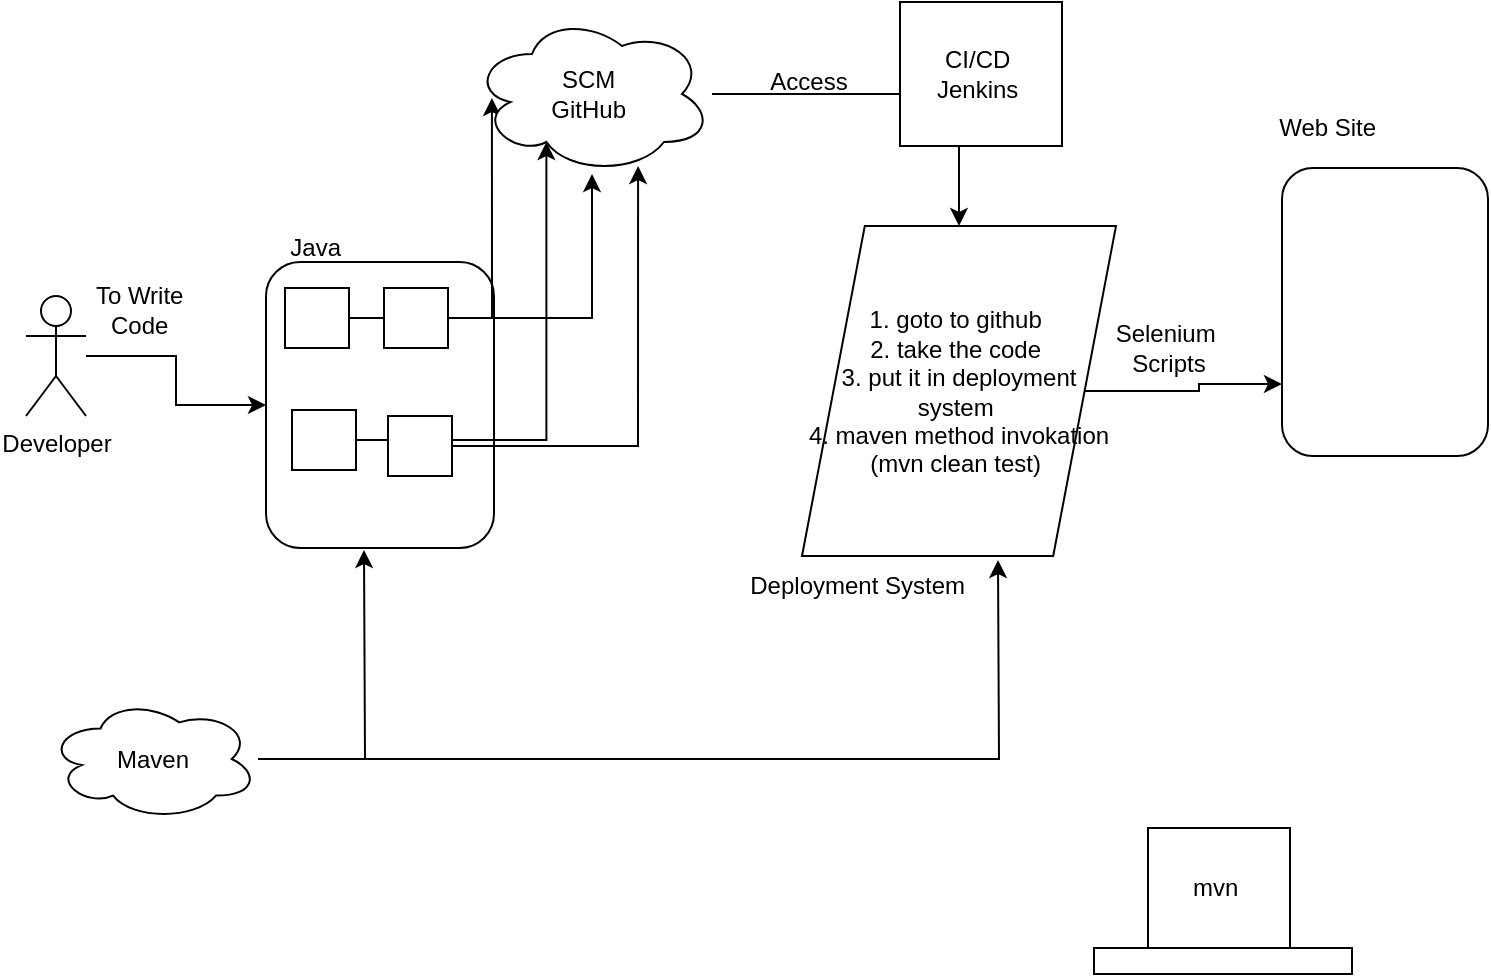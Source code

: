 <mxfile version="13.3.5" type="device"><diagram id="i6T_vu6Mx5NM532bL7gO" name="Page-1"><mxGraphModel dx="906" dy="552" grid="0" gridSize="10" guides="1" tooltips="1" connect="1" arrows="1" fold="1" page="1" pageScale="1" pageWidth="850" pageHeight="1100" math="0" shadow="0"><root><mxCell id="0"/><mxCell id="1" parent="0"/><mxCell id="cCRsk39HN9cEy2V1WEj1-28" style="edgeStyle=orthogonalEdgeStyle;rounded=0;orthogonalLoop=1;jettySize=auto;html=1;entryX=0;entryY=0.5;entryDx=0;entryDy=0;" edge="1" parent="1" source="cCRsk39HN9cEy2V1WEj1-1" target="cCRsk39HN9cEy2V1WEj1-2"><mxGeometry relative="1" as="geometry"/></mxCell><mxCell id="cCRsk39HN9cEy2V1WEj1-1" value="Developer" style="shape=umlActor;verticalLabelPosition=bottom;labelBackgroundColor=#ffffff;verticalAlign=top;html=1;outlineConnect=0;" vertex="1" parent="1"><mxGeometry x="82" y="167" width="30" height="60" as="geometry"/></mxCell><mxCell id="cCRsk39HN9cEy2V1WEj1-2" value="" style="rounded=1;whiteSpace=wrap;html=1;" vertex="1" parent="1"><mxGeometry x="202" y="150" width="114" height="143" as="geometry"/></mxCell><mxCell id="cCRsk39HN9cEy2V1WEj1-3" value="Java&amp;nbsp;" style="text;html=1;align=center;verticalAlign=middle;resizable=0;points=[];autosize=1;" vertex="1" parent="1"><mxGeometry x="208" y="134" width="39" height="18" as="geometry"/></mxCell><mxCell id="cCRsk39HN9cEy2V1WEj1-5" style="edgeStyle=orthogonalEdgeStyle;rounded=0;orthogonalLoop=1;jettySize=auto;html=1;" edge="1" parent="1" source="cCRsk39HN9cEy2V1WEj1-4"><mxGeometry relative="1" as="geometry"><mxPoint x="251" y="294" as="targetPoint"/></mxGeometry></mxCell><mxCell id="cCRsk39HN9cEy2V1WEj1-25" style="edgeStyle=orthogonalEdgeStyle;rounded=0;orthogonalLoop=1;jettySize=auto;html=1;" edge="1" parent="1" source="cCRsk39HN9cEy2V1WEj1-4"><mxGeometry relative="1" as="geometry"><mxPoint x="568" y="299" as="targetPoint"/></mxGeometry></mxCell><mxCell id="cCRsk39HN9cEy2V1WEj1-4" value="Maven" style="ellipse;shape=cloud;whiteSpace=wrap;html=1;" vertex="1" parent="1"><mxGeometry x="93" y="368" width="105" height="61" as="geometry"/></mxCell><mxCell id="cCRsk39HN9cEy2V1WEj1-7" value="" style="rounded=1;whiteSpace=wrap;html=1;" vertex="1" parent="1"><mxGeometry x="710" y="103" width="103" height="144" as="geometry"/></mxCell><mxCell id="cCRsk39HN9cEy2V1WEj1-8" value="Web Site&amp;nbsp;" style="text;html=1;align=center;verticalAlign=middle;resizable=0;points=[];autosize=1;" vertex="1" parent="1"><mxGeometry x="703" y="74" width="62" height="18" as="geometry"/></mxCell><mxCell id="cCRsk39HN9cEy2V1WEj1-15" style="edgeStyle=orthogonalEdgeStyle;rounded=0;orthogonalLoop=1;jettySize=auto;html=1;entryX=0.083;entryY=0.525;entryDx=0;entryDy=0;entryPerimeter=0;" edge="1" parent="1" source="cCRsk39HN9cEy2V1WEj1-10" target="cCRsk39HN9cEy2V1WEj1-14"><mxGeometry relative="1" as="geometry"/></mxCell><mxCell id="cCRsk39HN9cEy2V1WEj1-10" value="" style="rounded=0;whiteSpace=wrap;html=1;" vertex="1" parent="1"><mxGeometry x="211.5" y="163" width="32" height="30" as="geometry"/></mxCell><mxCell id="cCRsk39HN9cEy2V1WEj1-16" style="edgeStyle=orthogonalEdgeStyle;rounded=0;orthogonalLoop=1;jettySize=auto;html=1;" edge="1" parent="1" source="cCRsk39HN9cEy2V1WEj1-11" target="cCRsk39HN9cEy2V1WEj1-14"><mxGeometry relative="1" as="geometry"/></mxCell><mxCell id="cCRsk39HN9cEy2V1WEj1-11" value="" style="rounded=0;whiteSpace=wrap;html=1;" vertex="1" parent="1"><mxGeometry x="261" y="163" width="32" height="30" as="geometry"/></mxCell><mxCell id="cCRsk39HN9cEy2V1WEj1-17" style="edgeStyle=orthogonalEdgeStyle;rounded=0;orthogonalLoop=1;jettySize=auto;html=1;entryX=0.31;entryY=0.8;entryDx=0;entryDy=0;entryPerimeter=0;" edge="1" parent="1" source="cCRsk39HN9cEy2V1WEj1-12" target="cCRsk39HN9cEy2V1WEj1-14"><mxGeometry relative="1" as="geometry"/></mxCell><mxCell id="cCRsk39HN9cEy2V1WEj1-12" value="" style="rounded=0;whiteSpace=wrap;html=1;" vertex="1" parent="1"><mxGeometry x="215" y="224" width="32" height="30" as="geometry"/></mxCell><mxCell id="cCRsk39HN9cEy2V1WEj1-18" style="edgeStyle=orthogonalEdgeStyle;rounded=0;orthogonalLoop=1;jettySize=auto;html=1;entryX=0.692;entryY=0.95;entryDx=0;entryDy=0;entryPerimeter=0;" edge="1" parent="1" source="cCRsk39HN9cEy2V1WEj1-13" target="cCRsk39HN9cEy2V1WEj1-14"><mxGeometry relative="1" as="geometry"/></mxCell><mxCell id="cCRsk39HN9cEy2V1WEj1-13" value="" style="rounded=0;whiteSpace=wrap;html=1;" vertex="1" parent="1"><mxGeometry x="263" y="227" width="32" height="30" as="geometry"/></mxCell><mxCell id="cCRsk39HN9cEy2V1WEj1-21" style="edgeStyle=orthogonalEdgeStyle;rounded=0;orthogonalLoop=1;jettySize=auto;html=1;entryX=0.5;entryY=0;entryDx=0;entryDy=0;" edge="1" parent="1" source="cCRsk39HN9cEy2V1WEj1-14" target="cCRsk39HN9cEy2V1WEj1-19"><mxGeometry relative="1" as="geometry"/></mxCell><mxCell id="cCRsk39HN9cEy2V1WEj1-14" value="SCM&amp;nbsp;&lt;br&gt;GitHub&amp;nbsp;" style="ellipse;shape=cloud;whiteSpace=wrap;html=1;" vertex="1" parent="1"><mxGeometry x="305" y="26" width="120" height="80" as="geometry"/></mxCell><mxCell id="cCRsk39HN9cEy2V1WEj1-26" style="edgeStyle=orthogonalEdgeStyle;rounded=0;orthogonalLoop=1;jettySize=auto;html=1;entryX=0;entryY=0.75;entryDx=0;entryDy=0;" edge="1" parent="1" source="cCRsk39HN9cEy2V1WEj1-19" target="cCRsk39HN9cEy2V1WEj1-7"><mxGeometry relative="1" as="geometry"/></mxCell><mxCell id="cCRsk39HN9cEy2V1WEj1-19" value="1. goto to github&amp;nbsp;&lt;br&gt;2. take the code&amp;nbsp;&lt;br&gt;3. put it in deployment system&amp;nbsp;&lt;br&gt;4. maven method invokation (mvn clean test)&amp;nbsp;" style="shape=parallelogram;perimeter=parallelogramPerimeter;whiteSpace=wrap;html=1;" vertex="1" parent="1"><mxGeometry x="470" y="132" width="157" height="165" as="geometry"/></mxCell><mxCell id="cCRsk39HN9cEy2V1WEj1-22" value="CI/CD&amp;nbsp;&lt;br&gt;Jenkins&amp;nbsp;" style="rounded=0;whiteSpace=wrap;html=1;" vertex="1" parent="1"><mxGeometry x="519" y="20" width="81" height="72" as="geometry"/></mxCell><mxCell id="cCRsk39HN9cEy2V1WEj1-23" value="Deployment System&amp;nbsp;" style="text;html=1;align=center;verticalAlign=middle;resizable=0;points=[];autosize=1;" vertex="1" parent="1"><mxGeometry x="438" y="303" width="121" height="18" as="geometry"/></mxCell><mxCell id="cCRsk39HN9cEy2V1WEj1-24" value="Access" style="text;html=1;align=center;verticalAlign=middle;resizable=0;points=[];autosize=1;" vertex="1" parent="1"><mxGeometry x="448" y="51" width="49" height="18" as="geometry"/></mxCell><mxCell id="cCRsk39HN9cEy2V1WEj1-27" value="Selenium&amp;nbsp;&lt;br&gt;Scripts" style="text;html=1;align=center;verticalAlign=middle;resizable=0;points=[];autosize=1;" vertex="1" parent="1"><mxGeometry x="621" y="177" width="63" height="32" as="geometry"/></mxCell><mxCell id="cCRsk39HN9cEy2V1WEj1-29" value="To Write&amp;nbsp;&lt;br&gt;Code&amp;nbsp;" style="text;html=1;align=center;verticalAlign=middle;resizable=0;points=[];autosize=1;" vertex="1" parent="1"><mxGeometry x="111" y="158" width="57" height="32" as="geometry"/></mxCell><mxCell id="cCRsk39HN9cEy2V1WEj1-30" value="mvn&amp;nbsp;" style="rounded=0;whiteSpace=wrap;html=1;" vertex="1" parent="1"><mxGeometry x="643" y="433" width="71" height="60" as="geometry"/></mxCell><mxCell id="cCRsk39HN9cEy2V1WEj1-31" value="" style="rounded=0;whiteSpace=wrap;html=1;" vertex="1" parent="1"><mxGeometry x="616" y="493" width="129" height="13" as="geometry"/></mxCell></root></mxGraphModel></diagram></mxfile>